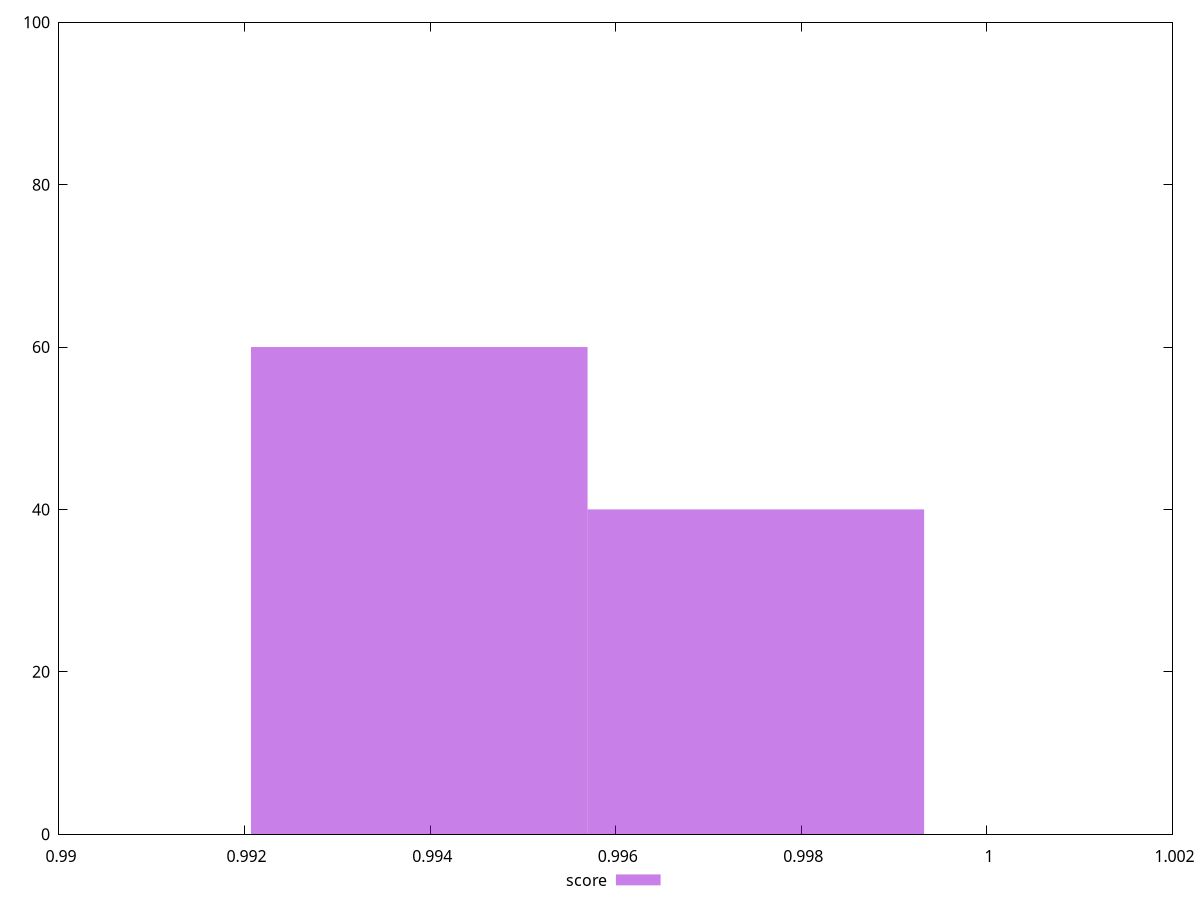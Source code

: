 reset
set terminal svg size 640, 490 enhanced background rgb 'white'
set output "report_00007_2020-12-11T15:55:29.892Z/interactive/samples/pages+cached+noadtech/score/histogram.svg"

$score <<EOF
0.9938825066838624 60
0.9975098151024165 40
EOF

set key outside below
set boxwidth 0.003627308418554242
set yrange [0:100]
set style fill transparent solid 0.5 noborder

plot \
  $score title "score" with boxes, \


reset